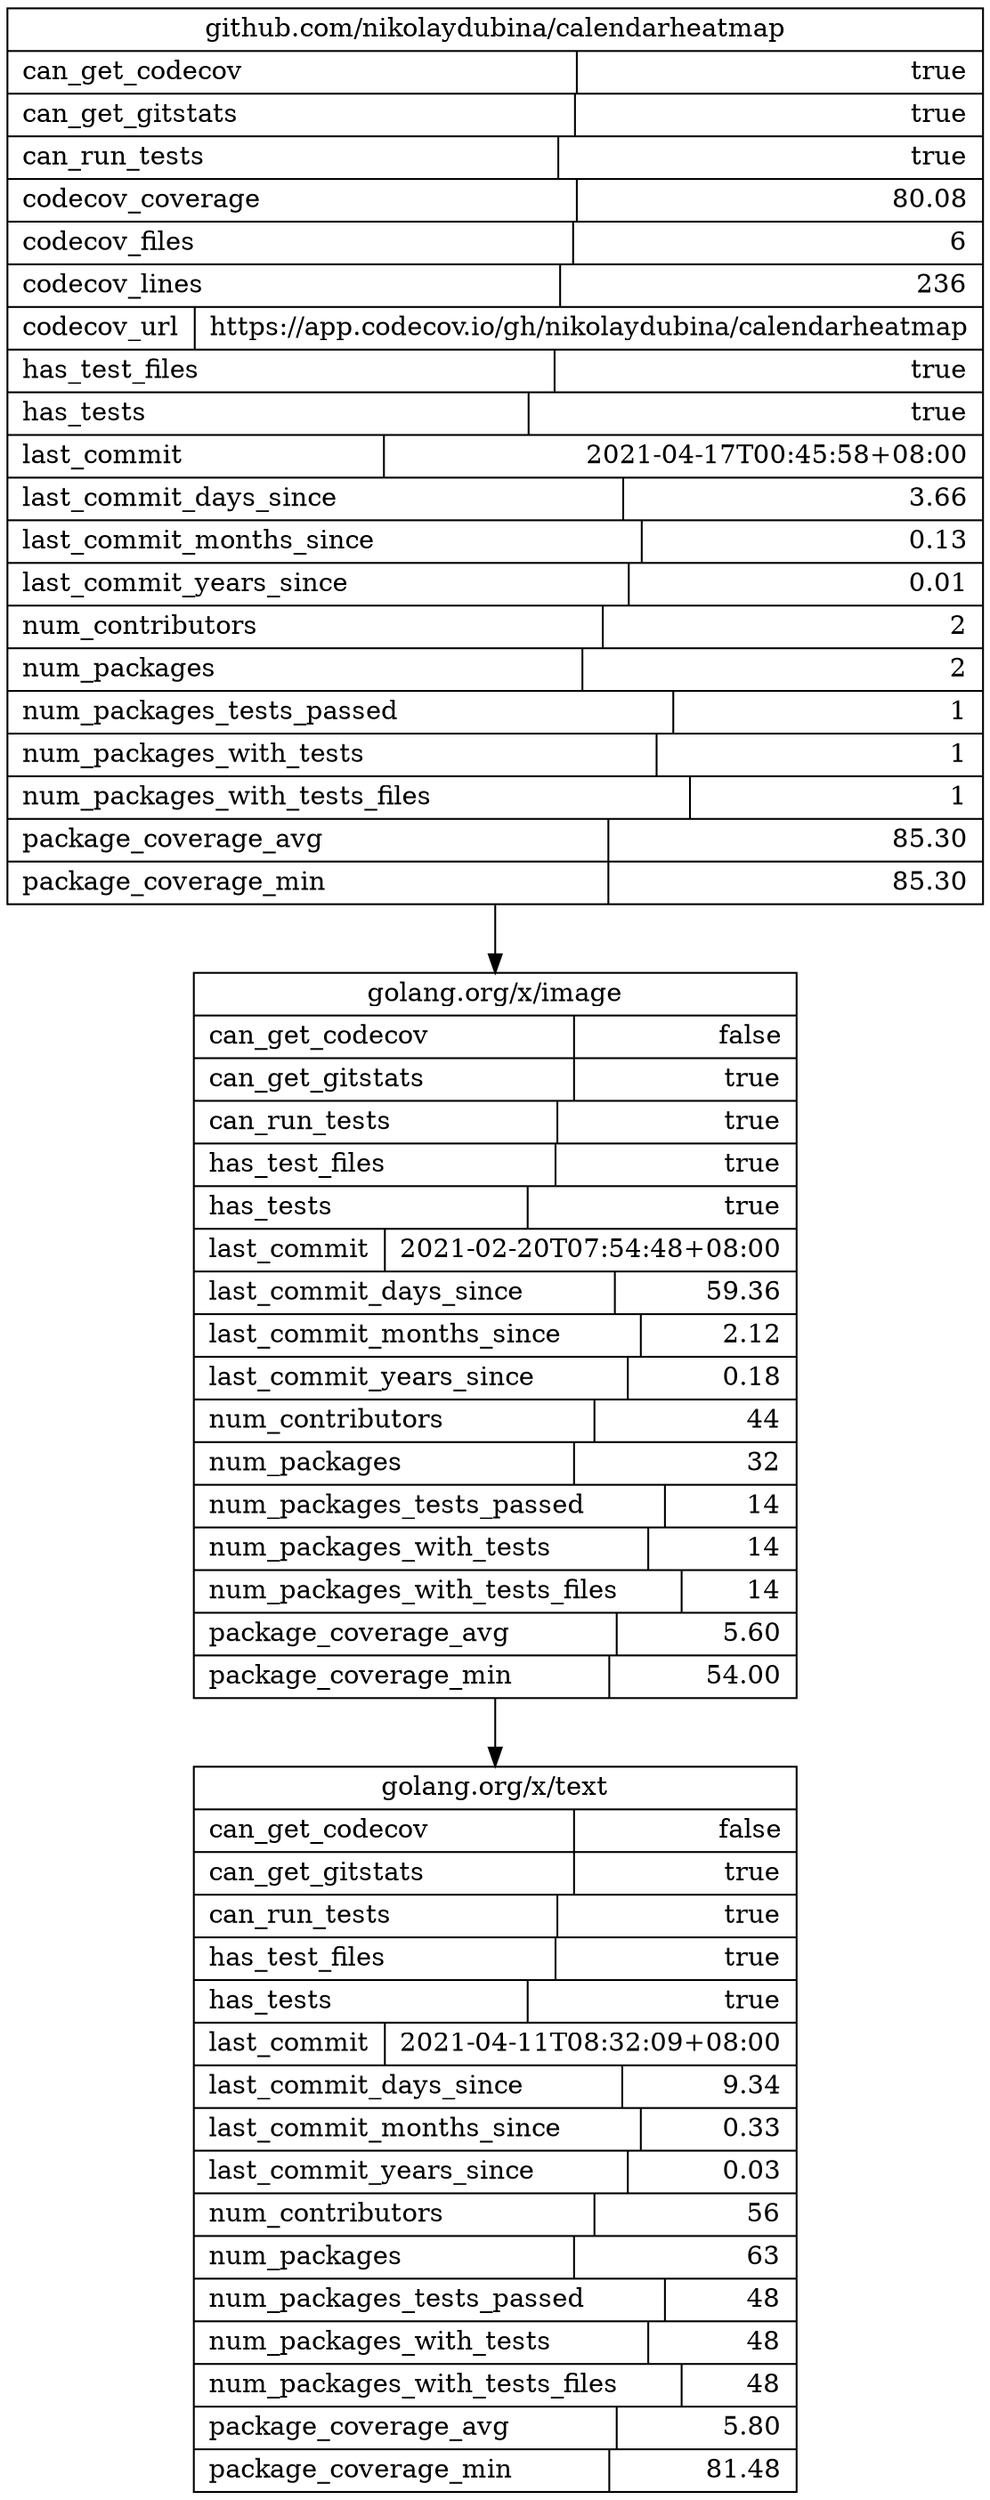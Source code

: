 digraph G {
	concentrate=True;
	rankdir=TB;
	node [shape=record];
	
	"github.com/nikolaydubina/calendarheatmap" [label="{ github.com/nikolaydubina/calendarheatmap | {can_get_codecov\l | true\r} | {can_get_gitstats\l | true\r} | {can_run_tests\l | true\r} | {codecov_coverage\l | 80.08\r} | {codecov_files\l | 6\r} | {codecov_lines\l | 236\r} | {codecov_url\l | https://app.codecov.io/gh/nikolaydubina/calendarheatmap\r} | {has_test_files\l | true\r} | {has_tests\l | true\r} | {last_commit\l | 2021-04-17T00:45:58+08:00\r} | {last_commit_days_since\l | 3.66\r} | {last_commit_months_since\l | 0.13\r} | {last_commit_years_since\l | 0.01\r} | {num_contributors\l | 2\r} | {num_packages\l | 2\r} | {num_packages_tests_passed\l | 1\r} | {num_packages_with_tests\l | 1\r} | {num_packages_with_tests_files\l | 1\r} | {package_coverage_avg\l | 85.30\r} | {package_coverage_min\l | 85.30\r} }"];
	"golang.org/x/image" [label="{ golang.org/x/image | {can_get_codecov\l | false\r} | {can_get_gitstats\l | true\r} | {can_run_tests\l | true\r} | {has_test_files\l | true\r} | {has_tests\l | true\r} | {last_commit\l | 2021-02-20T07:54:48+08:00\r} | {last_commit_days_since\l | 59.36\r} | {last_commit_months_since\l | 2.12\r} | {last_commit_years_since\l | 0.18\r} | {num_contributors\l | 44\r} | {num_packages\l | 32\r} | {num_packages_tests_passed\l | 14\r} | {num_packages_with_tests\l | 14\r} | {num_packages_with_tests_files\l | 14\r} | {package_coverage_avg\l | 5.60\r} | {package_coverage_min\l | 54.00\r} }"];
	"golang.org/x/text" [label="{ golang.org/x/text | {can_get_codecov\l | false\r} | {can_get_gitstats\l | true\r} | {can_run_tests\l | true\r} | {has_test_files\l | true\r} | {has_tests\l | true\r} | {last_commit\l | 2021-04-11T08:32:09+08:00\r} | {last_commit_days_since\l | 9.34\r} | {last_commit_months_since\l | 0.33\r} | {last_commit_years_since\l | 0.03\r} | {num_contributors\l | 56\r} | {num_packages\l | 63\r} | {num_packages_tests_passed\l | 48\r} | {num_packages_with_tests\l | 48\r} | {num_packages_with_tests_files\l | 48\r} | {package_coverage_avg\l | 5.80\r} | {package_coverage_min\l | 81.48\r} }"];
	

	"github.com/nikolaydubina/calendarheatmap" -> "golang.org/x/image";
	"golang.org/x/image" -> "golang.org/x/text";
	
}
